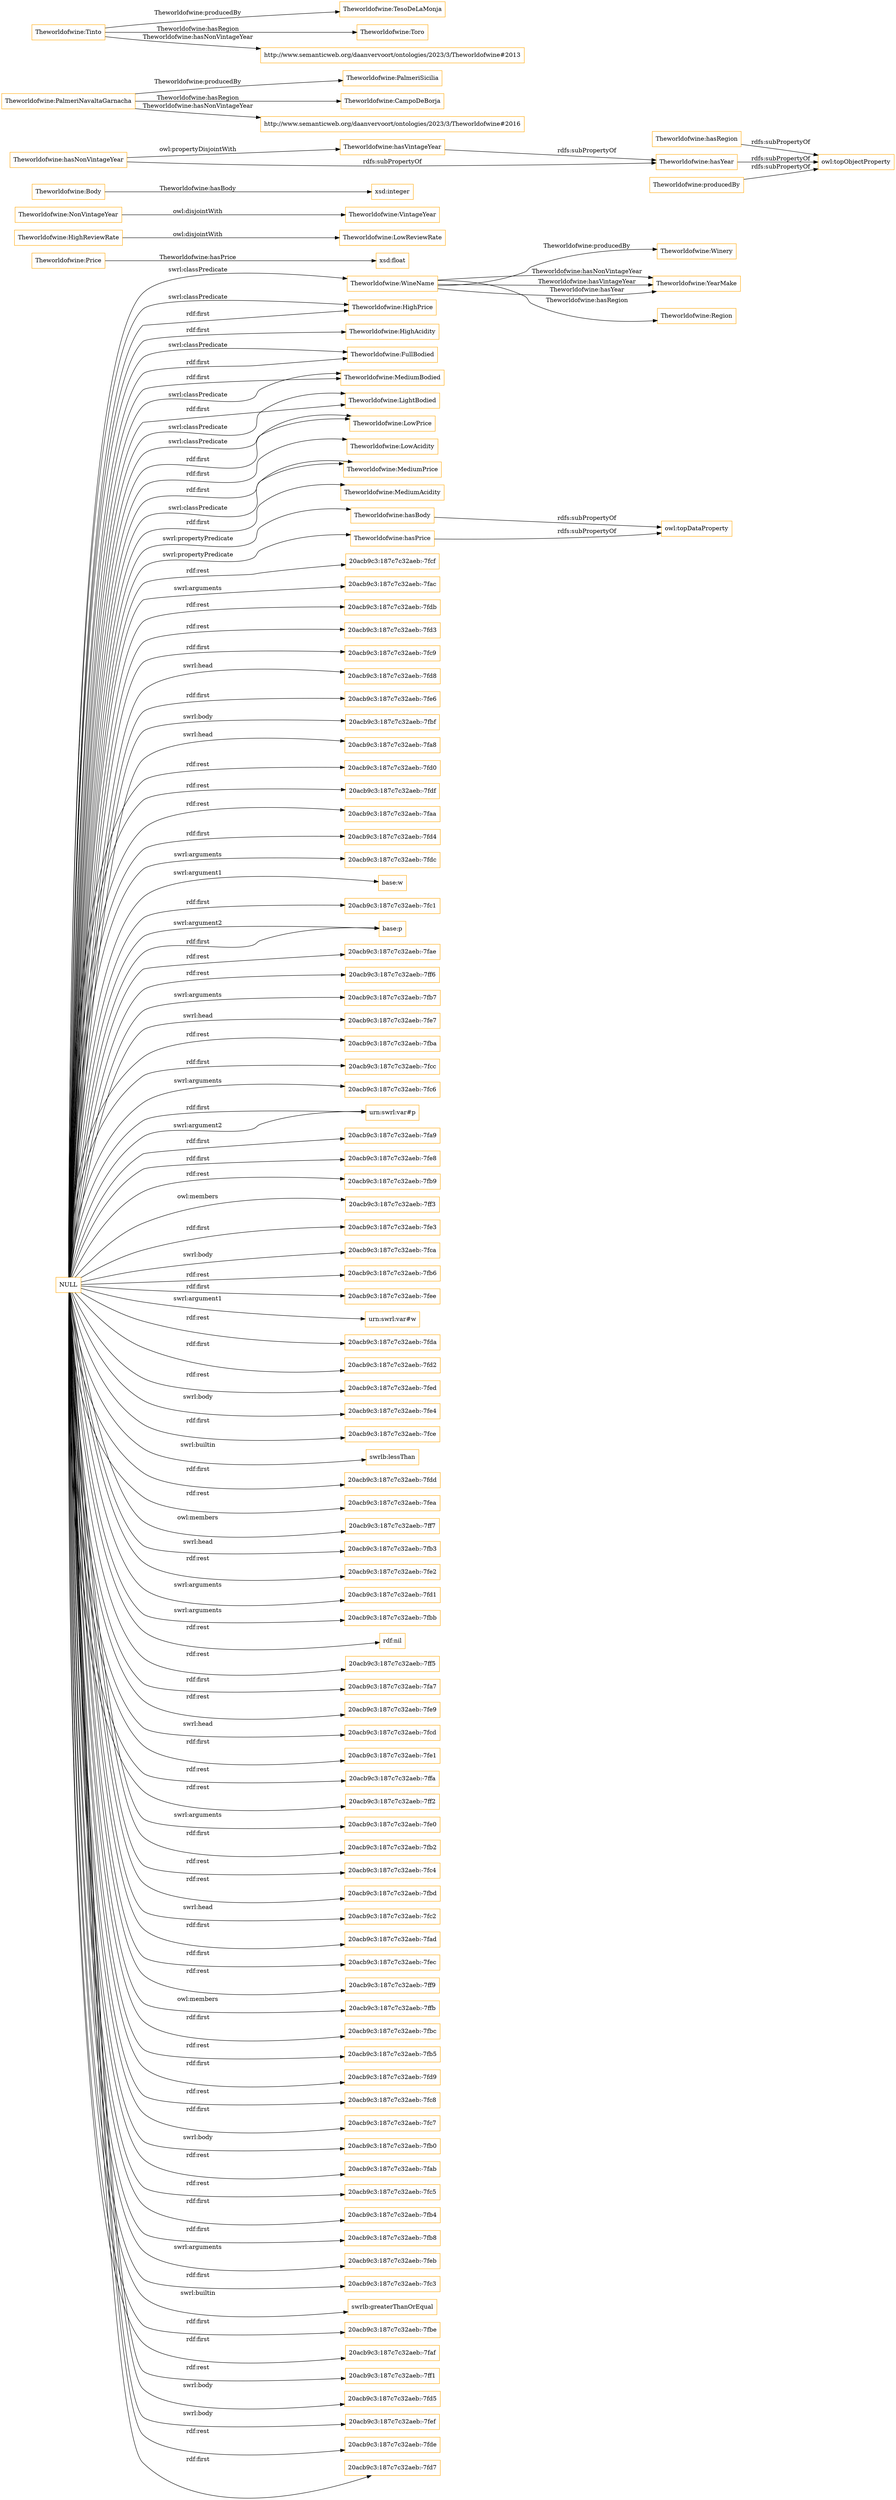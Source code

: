 digraph ar2dtool_diagram { 
rankdir=LR;
size="1501"
node [shape = rectangle, color="orange"]; "Theworldofwine:WineName" "Theworldofwine:Price" "Theworldofwine:HighPrice" "Theworldofwine:LowReviewRate" "Theworldofwine:Winery" "Theworldofwine:NonVintageYear" "Theworldofwine:HighAcidity" "Theworldofwine:YearMake" "Theworldofwine:FullBodied" "Theworldofwine:VintageYear" "Theworldofwine:MediumBodied" "Theworldofwine:LightBodied" "Theworldofwine:LowPrice" "Theworldofwine:Body" "Theworldofwine:HighReviewRate" "Theworldofwine:LowAcidity" "Theworldofwine:MediumPrice" "Theworldofwine:Region" "Theworldofwine:MediumAcidity" ; /*classes style*/
	"Theworldofwine:hasBody" -> "owl:topDataProperty" [ label = "rdfs:subPropertyOf" ];
	"Theworldofwine:hasRegion" -> "owl:topObjectProperty" [ label = "rdfs:subPropertyOf" ];
	"Theworldofwine:NonVintageYear" -> "Theworldofwine:VintageYear" [ label = "owl:disjointWith" ];
	"Theworldofwine:hasPrice" -> "owl:topDataProperty" [ label = "rdfs:subPropertyOf" ];
	"Theworldofwine:PalmeriNavaltaGarnacha" -> "Theworldofwine:PalmeriSicilia" [ label = "Theworldofwine:producedBy" ];
	"Theworldofwine:PalmeriNavaltaGarnacha" -> "Theworldofwine:CampoDeBorja" [ label = "Theworldofwine:hasRegion" ];
	"Theworldofwine:PalmeriNavaltaGarnacha" -> "http://www.semanticweb.org/daanvervoort/ontologies/2023/3/Theworldofwine#2016" [ label = "Theworldofwine:hasNonVintageYear" ];
	"Theworldofwine:hasNonVintageYear" -> "Theworldofwine:hasVintageYear" [ label = "owl:propertyDisjointWith" ];
	"Theworldofwine:hasNonVintageYear" -> "Theworldofwine:hasYear" [ label = "rdfs:subPropertyOf" ];
	"Theworldofwine:Tinto" -> "Theworldofwine:TesoDeLaMonja" [ label = "Theworldofwine:producedBy" ];
	"Theworldofwine:Tinto" -> "Theworldofwine:Toro" [ label = "Theworldofwine:hasRegion" ];
	"Theworldofwine:Tinto" -> "http://www.semanticweb.org/daanvervoort/ontologies/2023/3/Theworldofwine#2013" [ label = "Theworldofwine:hasNonVintageYear" ];
	"Theworldofwine:producedBy" -> "owl:topObjectProperty" [ label = "rdfs:subPropertyOf" ];
	"NULL" -> "Theworldofwine:LowPrice" [ label = "swrl:classPredicate" ];
	"NULL" -> "20acb9c3:187c7c32aeb:-7fcf" [ label = "rdf:rest" ];
	"NULL" -> "Theworldofwine:MediumBodied" [ label = "rdf:first" ];
	"NULL" -> "20acb9c3:187c7c32aeb:-7fac" [ label = "swrl:arguments" ];
	"NULL" -> "20acb9c3:187c7c32aeb:-7fdb" [ label = "rdf:rest" ];
	"NULL" -> "20acb9c3:187c7c32aeb:-7fd3" [ label = "rdf:rest" ];
	"NULL" -> "20acb9c3:187c7c32aeb:-7fc9" [ label = "rdf:first" ];
	"NULL" -> "20acb9c3:187c7c32aeb:-7fd8" [ label = "swrl:head" ];
	"NULL" -> "20acb9c3:187c7c32aeb:-7fe6" [ label = "rdf:first" ];
	"NULL" -> "20acb9c3:187c7c32aeb:-7fbf" [ label = "swrl:body" ];
	"NULL" -> "20acb9c3:187c7c32aeb:-7fa8" [ label = "swrl:head" ];
	"NULL" -> "20acb9c3:187c7c32aeb:-7fd0" [ label = "rdf:rest" ];
	"NULL" -> "Theworldofwine:LowPrice" [ label = "rdf:first" ];
	"NULL" -> "20acb9c3:187c7c32aeb:-7fdf" [ label = "rdf:rest" ];
	"NULL" -> "20acb9c3:187c7c32aeb:-7faa" [ label = "rdf:rest" ];
	"NULL" -> "20acb9c3:187c7c32aeb:-7fd4" [ label = "rdf:first" ];
	"NULL" -> "20acb9c3:187c7c32aeb:-7fdc" [ label = "swrl:arguments" ];
	"NULL" -> "base:w" [ label = "swrl:argument1" ];
	"NULL" -> "Theworldofwine:hasBody" [ label = "swrl:propertyPredicate" ];
	"NULL" -> "20acb9c3:187c7c32aeb:-7fc1" [ label = "rdf:first" ];
	"NULL" -> "base:p" [ label = "swrl:argument2" ];
	"NULL" -> "20acb9c3:187c7c32aeb:-7fae" [ label = "rdf:rest" ];
	"NULL" -> "20acb9c3:187c7c32aeb:-7ff6" [ label = "rdf:rest" ];
	"NULL" -> "20acb9c3:187c7c32aeb:-7fb7" [ label = "swrl:arguments" ];
	"NULL" -> "20acb9c3:187c7c32aeb:-7fe7" [ label = "swrl:head" ];
	"NULL" -> "20acb9c3:187c7c32aeb:-7fba" [ label = "rdf:rest" ];
	"NULL" -> "base:p" [ label = "rdf:first" ];
	"NULL" -> "20acb9c3:187c7c32aeb:-7fcc" [ label = "rdf:first" ];
	"NULL" -> "Theworldofwine:WineName" [ label = "swrl:classPredicate" ];
	"NULL" -> "20acb9c3:187c7c32aeb:-7fc6" [ label = "swrl:arguments" ];
	"NULL" -> "urn:swrl:var#p" [ label = "rdf:first" ];
	"NULL" -> "20acb9c3:187c7c32aeb:-7fa9" [ label = "rdf:first" ];
	"NULL" -> "20acb9c3:187c7c32aeb:-7fe8" [ label = "rdf:first" ];
	"NULL" -> "20acb9c3:187c7c32aeb:-7fb9" [ label = "rdf:rest" ];
	"NULL" -> "20acb9c3:187c7c32aeb:-7ff3" [ label = "owl:members" ];
	"NULL" -> "20acb9c3:187c7c32aeb:-7fe3" [ label = "rdf:first" ];
	"NULL" -> "Theworldofwine:FullBodied" [ label = "swrl:classPredicate" ];
	"NULL" -> "20acb9c3:187c7c32aeb:-7fca" [ label = "swrl:body" ];
	"NULL" -> "20acb9c3:187c7c32aeb:-7fb6" [ label = "rdf:rest" ];
	"NULL" -> "Theworldofwine:MediumPrice" [ label = "rdf:first" ];
	"NULL" -> "20acb9c3:187c7c32aeb:-7fee" [ label = "rdf:first" ];
	"NULL" -> "urn:swrl:var#w" [ label = "swrl:argument1" ];
	"NULL" -> "20acb9c3:187c7c32aeb:-7fda" [ label = "rdf:rest" ];
	"NULL" -> "Theworldofwine:HighPrice" [ label = "swrl:classPredicate" ];
	"NULL" -> "20acb9c3:187c7c32aeb:-7fd2" [ label = "rdf:first" ];
	"NULL" -> "20acb9c3:187c7c32aeb:-7fed" [ label = "rdf:rest" ];
	"NULL" -> "20acb9c3:187c7c32aeb:-7fe4" [ label = "swrl:body" ];
	"NULL" -> "20acb9c3:187c7c32aeb:-7fce" [ label = "rdf:first" ];
	"NULL" -> "swrlb:lessThan" [ label = "swrl:builtin" ];
	"NULL" -> "20acb9c3:187c7c32aeb:-7fdd" [ label = "rdf:first" ];
	"NULL" -> "20acb9c3:187c7c32aeb:-7fea" [ label = "rdf:rest" ];
	"NULL" -> "20acb9c3:187c7c32aeb:-7ff7" [ label = "owl:members" ];
	"NULL" -> "20acb9c3:187c7c32aeb:-7fb3" [ label = "swrl:head" ];
	"NULL" -> "20acb9c3:187c7c32aeb:-7fe2" [ label = "rdf:rest" ];
	"NULL" -> "Theworldofwine:LightBodied" [ label = "rdf:first" ];
	"NULL" -> "20acb9c3:187c7c32aeb:-7fd1" [ label = "swrl:arguments" ];
	"NULL" -> "20acb9c3:187c7c32aeb:-7fbb" [ label = "swrl:arguments" ];
	"NULL" -> "rdf:nil" [ label = "rdf:rest" ];
	"NULL" -> "20acb9c3:187c7c32aeb:-7ff5" [ label = "rdf:rest" ];
	"NULL" -> "20acb9c3:187c7c32aeb:-7fa7" [ label = "rdf:first" ];
	"NULL" -> "Theworldofwine:HighPrice" [ label = "rdf:first" ];
	"NULL" -> "20acb9c3:187c7c32aeb:-7fe9" [ label = "rdf:rest" ];
	"NULL" -> "20acb9c3:187c7c32aeb:-7fcd" [ label = "swrl:head" ];
	"NULL" -> "20acb9c3:187c7c32aeb:-7fe1" [ label = "rdf:first" ];
	"NULL" -> "Theworldofwine:LightBodied" [ label = "swrl:classPredicate" ];
	"NULL" -> "20acb9c3:187c7c32aeb:-7ffa" [ label = "rdf:rest" ];
	"NULL" -> "20acb9c3:187c7c32aeb:-7ff2" [ label = "rdf:rest" ];
	"NULL" -> "20acb9c3:187c7c32aeb:-7fe0" [ label = "swrl:arguments" ];
	"NULL" -> "20acb9c3:187c7c32aeb:-7fb2" [ label = "rdf:first" ];
	"NULL" -> "20acb9c3:187c7c32aeb:-7fc4" [ label = "rdf:rest" ];
	"NULL" -> "20acb9c3:187c7c32aeb:-7fbd" [ label = "rdf:rest" ];
	"NULL" -> "20acb9c3:187c7c32aeb:-7fc2" [ label = "swrl:head" ];
	"NULL" -> "20acb9c3:187c7c32aeb:-7fad" [ label = "rdf:first" ];
	"NULL" -> "20acb9c3:187c7c32aeb:-7fec" [ label = "rdf:first" ];
	"NULL" -> "20acb9c3:187c7c32aeb:-7ff9" [ label = "rdf:rest" ];
	"NULL" -> "20acb9c3:187c7c32aeb:-7ffb" [ label = "owl:members" ];
	"NULL" -> "20acb9c3:187c7c32aeb:-7fbc" [ label = "rdf:first" ];
	"NULL" -> "Theworldofwine:LowAcidity" [ label = "rdf:first" ];
	"NULL" -> "20acb9c3:187c7c32aeb:-7fb5" [ label = "rdf:rest" ];
	"NULL" -> "Theworldofwine:MediumPrice" [ label = "swrl:classPredicate" ];
	"NULL" -> "20acb9c3:187c7c32aeb:-7fd9" [ label = "rdf:first" ];
	"NULL" -> "20acb9c3:187c7c32aeb:-7fc8" [ label = "rdf:rest" ];
	"NULL" -> "20acb9c3:187c7c32aeb:-7fc7" [ label = "rdf:first" ];
	"NULL" -> "20acb9c3:187c7c32aeb:-7fb0" [ label = "swrl:body" ];
	"NULL" -> "20acb9c3:187c7c32aeb:-7fab" [ label = "rdf:rest" ];
	"NULL" -> "Theworldofwine:MediumBodied" [ label = "swrl:classPredicate" ];
	"NULL" -> "20acb9c3:187c7c32aeb:-7fc5" [ label = "rdf:rest" ];
	"NULL" -> "20acb9c3:187c7c32aeb:-7fb4" [ label = "rdf:first" ];
	"NULL" -> "20acb9c3:187c7c32aeb:-7fb8" [ label = "rdf:first" ];
	"NULL" -> "20acb9c3:187c7c32aeb:-7feb" [ label = "swrl:arguments" ];
	"NULL" -> "20acb9c3:187c7c32aeb:-7fc3" [ label = "rdf:first" ];
	"NULL" -> "urn:swrl:var#p" [ label = "swrl:argument2" ];
	"NULL" -> "swrlb:greaterThanOrEqual" [ label = "swrl:builtin" ];
	"NULL" -> "20acb9c3:187c7c32aeb:-7fbe" [ label = "rdf:first" ];
	"NULL" -> "Theworldofwine:HighAcidity" [ label = "rdf:first" ];
	"NULL" -> "Theworldofwine:FullBodied" [ label = "rdf:first" ];
	"NULL" -> "20acb9c3:187c7c32aeb:-7faf" [ label = "rdf:first" ];
	"NULL" -> "20acb9c3:187c7c32aeb:-7ff1" [ label = "rdf:rest" ];
	"NULL" -> "Theworldofwine:hasPrice" [ label = "swrl:propertyPredicate" ];
	"NULL" -> "20acb9c3:187c7c32aeb:-7fd5" [ label = "swrl:body" ];
	"NULL" -> "Theworldofwine:MediumAcidity" [ label = "rdf:first" ];
	"NULL" -> "20acb9c3:187c7c32aeb:-7fef" [ label = "swrl:body" ];
	"NULL" -> "20acb9c3:187c7c32aeb:-7fde" [ label = "rdf:rest" ];
	"NULL" -> "20acb9c3:187c7c32aeb:-7fd7" [ label = "rdf:first" ];
	"Theworldofwine:hasYear" -> "owl:topObjectProperty" [ label = "rdfs:subPropertyOf" ];
	"Theworldofwine:HighReviewRate" -> "Theworldofwine:LowReviewRate" [ label = "owl:disjointWith" ];
	"Theworldofwine:hasVintageYear" -> "Theworldofwine:hasYear" [ label = "rdfs:subPropertyOf" ];
	"Theworldofwine:WineName" -> "Theworldofwine:YearMake" [ label = "Theworldofwine:hasNonVintageYear" ];
	"Theworldofwine:WineName" -> "Theworldofwine:YearMake" [ label = "Theworldofwine:hasVintageYear" ];
	"Theworldofwine:WineName" -> "Theworldofwine:Winery" [ label = "Theworldofwine:producedBy" ];
	"Theworldofwine:Body" -> "xsd:integer" [ label = "Theworldofwine:hasBody" ];
	"Theworldofwine:WineName" -> "Theworldofwine:Region" [ label = "Theworldofwine:hasRegion" ];
	"Theworldofwine:Price" -> "xsd:float" [ label = "Theworldofwine:hasPrice" ];
	"Theworldofwine:WineName" -> "Theworldofwine:YearMake" [ label = "Theworldofwine:hasYear" ];

}
